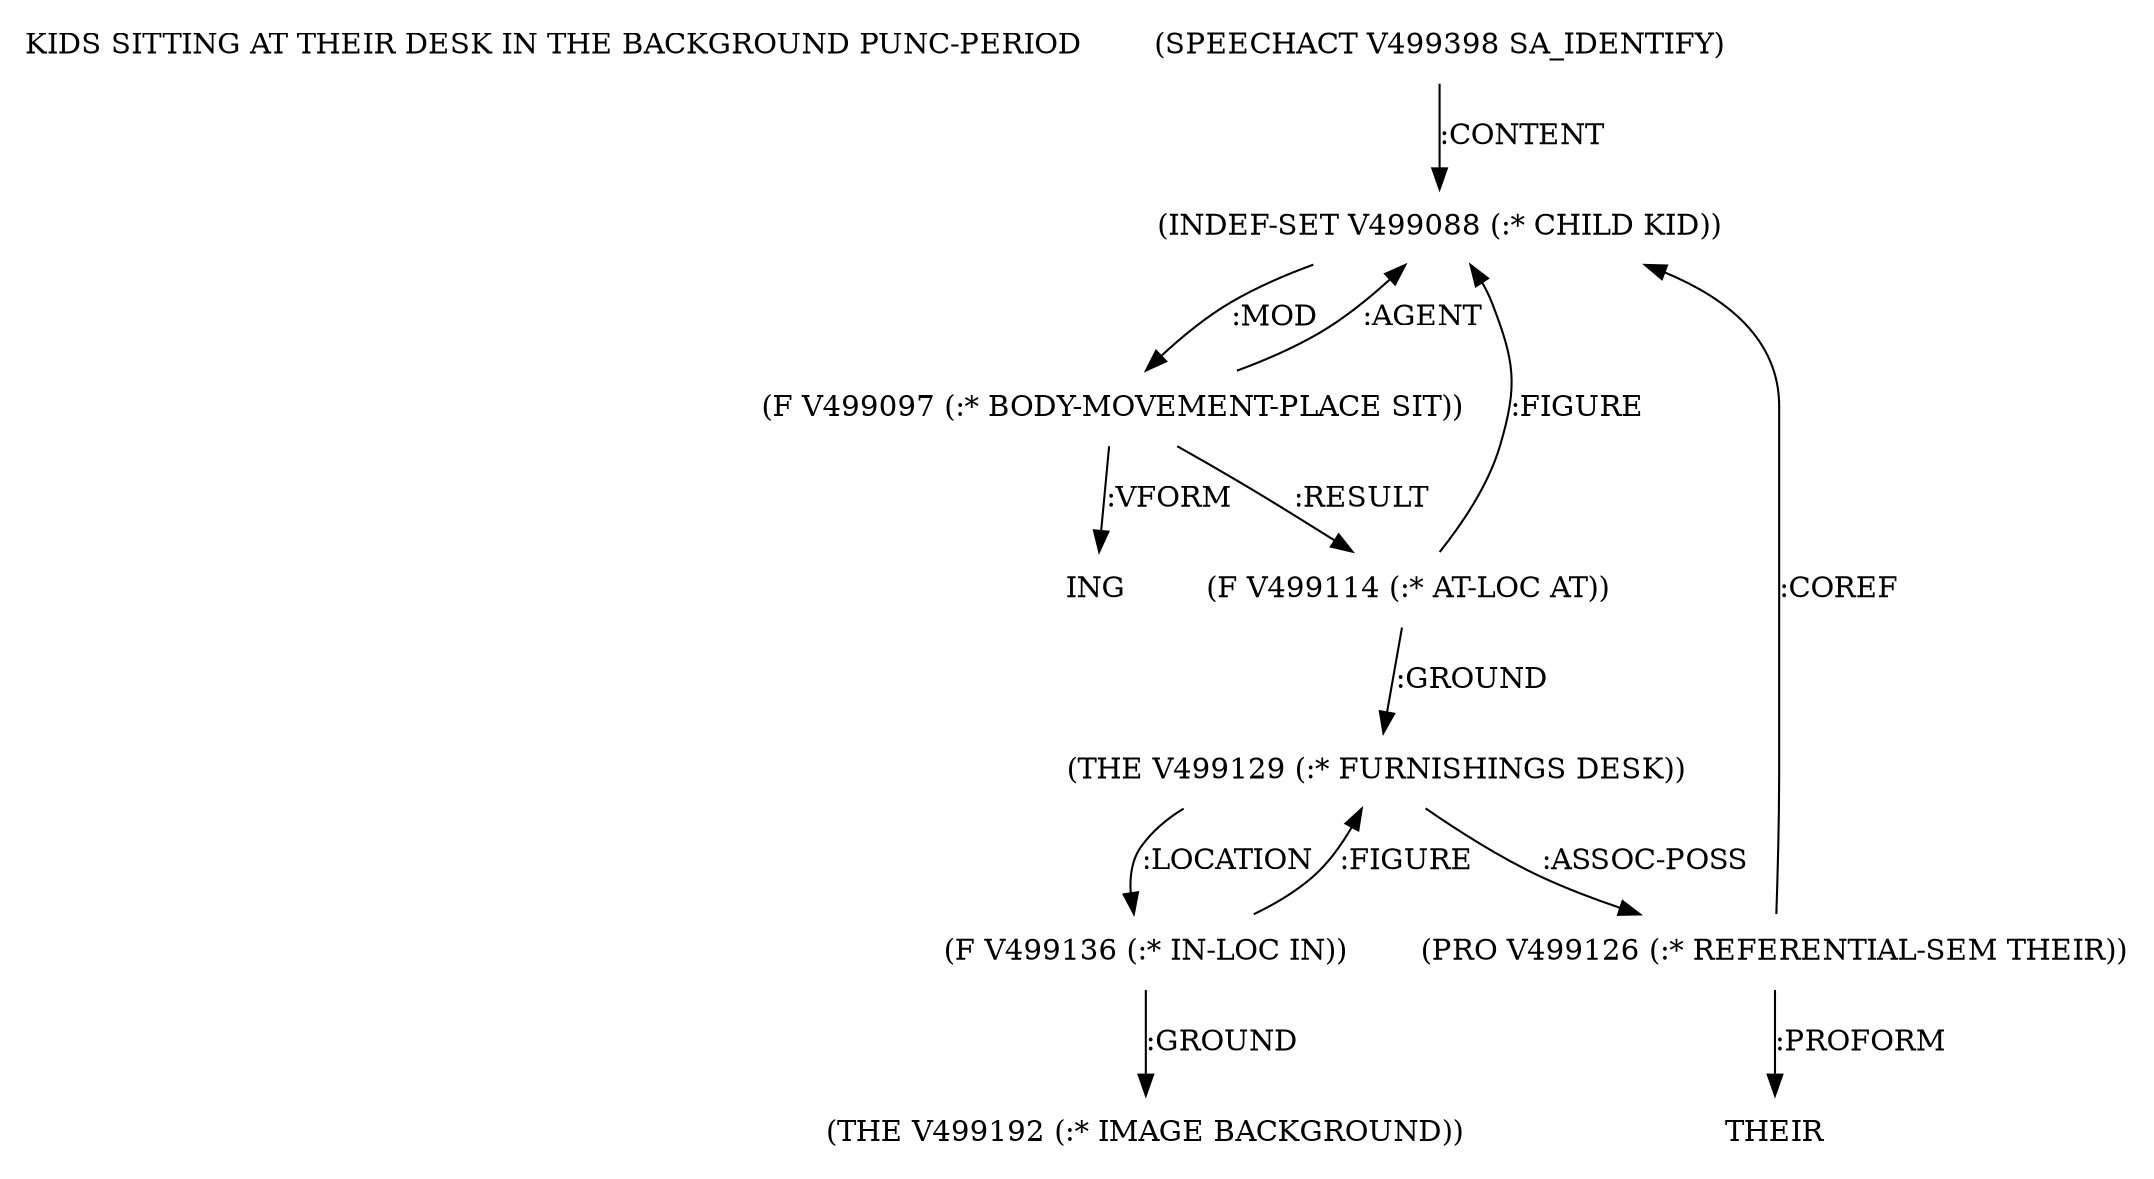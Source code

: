 digraph Terms {
  node [shape=none]
  "KIDS SITTING AT THEIR DESK IN THE BACKGROUND PUNC-PERIOD"
  "V499398" [label="(SPEECHACT V499398 SA_IDENTIFY)"]
  "V499398" -> "V499088" [label=":CONTENT"]
  "V499088" [label="(INDEF-SET V499088 (:* CHILD KID))"]
  "V499088" -> "V499097" [label=":MOD"]
  "V499097" [label="(F V499097 (:* BODY-MOVEMENT-PLACE SIT))"]
  "V499097" -> "V499114" [label=":RESULT"]
  "V499097" -> "V499088" [label=":AGENT"]
  "V499097" -> "NT499770" [label=":VFORM"]
  "NT499770" [label="ING"]
  "V499114" [label="(F V499114 (:* AT-LOC AT))"]
  "V499114" -> "V499129" [label=":GROUND"]
  "V499114" -> "V499088" [label=":FIGURE"]
  "V499129" [label="(THE V499129 (:* FURNISHINGS DESK))"]
  "V499129" -> "V499126" [label=":ASSOC-POSS"]
  "V499129" -> "V499136" [label=":LOCATION"]
  "V499126" [label="(PRO V499126 (:* REFERENTIAL-SEM THEIR))"]
  "V499126" -> "NT499771" [label=":PROFORM"]
  "NT499771" [label="THEIR"]
  "V499126" -> "V499088" [label=":COREF"]
  "V499136" [label="(F V499136 (:* IN-LOC IN))"]
  "V499136" -> "V499192" [label=":GROUND"]
  "V499136" -> "V499129" [label=":FIGURE"]
  "V499192" [label="(THE V499192 (:* IMAGE BACKGROUND))"]
}
